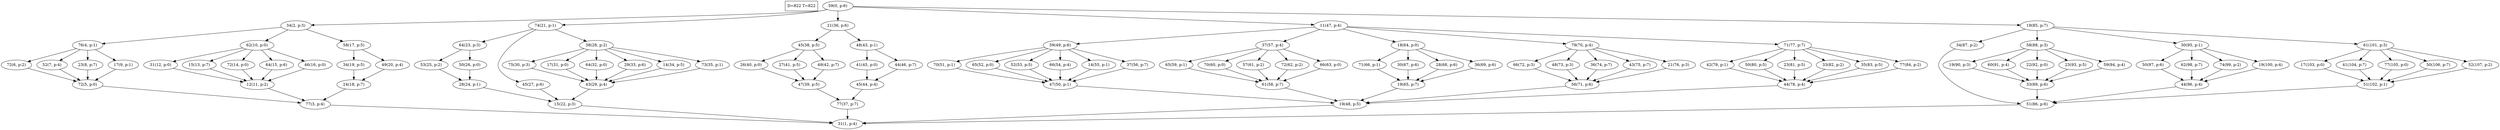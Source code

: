 digraph Task {
i [shape=box, label="D=822 T=822"]; 
0 [label="59(0, p:6)"];
1 [label="31(1, p:4)"];
2 [label="34(2, p:3)"];
3 [label="77(3, p:4)"];
4 [label="76(4, p:1)"];
5 [label="72(5, p:0)"];
6 [label="72(6, p:2)"];
7 [label="52(7, p:4)"];
8 [label="23(8, p:7)"];
9 [label="17(9, p:1)"];
10 [label="62(10, p:0)"];
11 [label="12(11, p:2)"];
12 [label="31(12, p:0)"];
13 [label="15(13, p:7)"];
14 [label="72(14, p:0)"];
15 [label="64(15, p:6)"];
16 [label="46(16, p:0)"];
17 [label="58(17, p:5)"];
18 [label="24(18, p:7)"];
19 [label="34(19, p:5)"];
20 [label="49(20, p:4)"];
21 [label="74(21, p:1)"];
22 [label="15(22, p:3)"];
23 [label="64(23, p:3)"];
24 [label="28(24, p:1)"];
25 [label="53(25, p:2)"];
26 [label="50(26, p:0)"];
27 [label="45(27, p:6)"];
28 [label="38(28, p:2)"];
29 [label="43(29, p:4)"];
30 [label="75(30, p:3)"];
31 [label="17(31, p:0)"];
32 [label="64(32, p:0)"];
33 [label="29(33, p:6)"];
34 [label="14(34, p:5)"];
35 [label="73(35, p:1)"];
36 [label="21(36, p:6)"];
37 [label="77(37, p:7)"];
38 [label="45(38, p:5)"];
39 [label="47(39, p:5)"];
40 [label="26(40, p:0)"];
41 [label="27(41, p:5)"];
42 [label="49(42, p:7)"];
43 [label="48(43, p:1)"];
44 [label="45(44, p:4)"];
45 [label="41(45, p:0)"];
46 [label="44(46, p:7)"];
47 [label="11(47, p:4)"];
48 [label="19(48, p:5)"];
49 [label="59(49, p:6)"];
50 [label="47(50, p:1)"];
51 [label="70(51, p:1)"];
52 [label="65(52, p:0)"];
53 [label="52(53, p:5)"];
54 [label="66(54, p:4)"];
55 [label="14(55, p:1)"];
56 [label="37(56, p:7)"];
57 [label="37(57, p:4)"];
58 [label="61(58, p:7)"];
59 [label="65(59, p:1)"];
60 [label="70(60, p:0)"];
61 [label="57(61, p:2)"];
62 [label="72(62, p:2)"];
63 [label="66(63, p:0)"];
64 [label="18(64, p:0)"];
65 [label="19(65, p:7)"];
66 [label="71(66, p:1)"];
67 [label="30(67, p:6)"];
68 [label="28(68, p:6)"];
69 [label="36(69, p:6)"];
70 [label="79(70, p:4)"];
71 [label="56(71, p:6)"];
72 [label="66(72, p:3)"];
73 [label="48(73, p:3)"];
74 [label="36(74, p:7)"];
75 [label="43(75, p:7)"];
76 [label="21(76, p:3)"];
77 [label="71(77, p:7)"];
78 [label="44(78, p:4)"];
79 [label="42(79, p:1)"];
80 [label="50(80, p:5)"];
81 [label="23(81, p:5)"];
82 [label="33(82, p:2)"];
83 [label="35(83, p:5)"];
84 [label="77(84, p:2)"];
85 [label="19(85, p:7)"];
86 [label="51(86, p:6)"];
87 [label="34(87, p:2)"];
88 [label="58(88, p:3)"];
89 [label="33(89, p:6)"];
90 [label="19(90, p:3)"];
91 [label="60(91, p:4)"];
92 [label="22(92, p:0)"];
93 [label="23(93, p:5)"];
94 [label="59(94, p:4)"];
95 [label="30(95, p:1)"];
96 [label="44(96, p:4)"];
97 [label="50(97, p:6)"];
98 [label="62(98, p:7)"];
99 [label="74(99, p:2)"];
100 [label="19(100, p:4)"];
101 [label="61(101, p:3)"];
102 [label="51(102, p:1)"];
103 [label="17(103, p:0)"];
104 [label="41(104, p:7)"];
105 [label="77(105, p:0)"];
106 [label="50(106, p:7)"];
107 [label="52(107, p:2)"];
0 -> 2;
0 -> 21;
0 -> 36;
0 -> 47;
0 -> 85;
2 -> 4;
2 -> 10;
2 -> 17;
3 -> 1;
4 -> 6;
4 -> 7;
4 -> 8;
4 -> 9;
5 -> 3;
6 -> 5;
7 -> 5;
8 -> 5;
9 -> 5;
10 -> 12;
10 -> 13;
10 -> 14;
10 -> 15;
10 -> 16;
11 -> 3;
12 -> 11;
13 -> 11;
14 -> 11;
15 -> 11;
16 -> 11;
17 -> 19;
17 -> 20;
18 -> 3;
19 -> 18;
20 -> 18;
21 -> 23;
21 -> 27;
21 -> 28;
22 -> 1;
23 -> 25;
23 -> 26;
24 -> 22;
25 -> 24;
26 -> 24;
27 -> 22;
28 -> 30;
28 -> 31;
28 -> 32;
28 -> 33;
28 -> 34;
28 -> 35;
29 -> 22;
30 -> 29;
31 -> 29;
32 -> 29;
33 -> 29;
34 -> 29;
35 -> 29;
36 -> 38;
36 -> 43;
37 -> 1;
38 -> 40;
38 -> 41;
38 -> 42;
39 -> 37;
40 -> 39;
41 -> 39;
42 -> 39;
43 -> 45;
43 -> 46;
44 -> 37;
45 -> 44;
46 -> 44;
47 -> 49;
47 -> 57;
47 -> 64;
47 -> 70;
47 -> 77;
48 -> 1;
49 -> 51;
49 -> 52;
49 -> 53;
49 -> 54;
49 -> 55;
49 -> 56;
50 -> 48;
51 -> 50;
52 -> 50;
53 -> 50;
54 -> 50;
55 -> 50;
56 -> 50;
57 -> 59;
57 -> 60;
57 -> 61;
57 -> 62;
57 -> 63;
58 -> 48;
59 -> 58;
60 -> 58;
61 -> 58;
62 -> 58;
63 -> 58;
64 -> 66;
64 -> 67;
64 -> 68;
64 -> 69;
65 -> 48;
66 -> 65;
67 -> 65;
68 -> 65;
69 -> 65;
70 -> 72;
70 -> 73;
70 -> 74;
70 -> 75;
70 -> 76;
71 -> 48;
72 -> 71;
73 -> 71;
74 -> 71;
75 -> 71;
76 -> 71;
77 -> 79;
77 -> 80;
77 -> 81;
77 -> 82;
77 -> 83;
77 -> 84;
78 -> 48;
79 -> 78;
80 -> 78;
81 -> 78;
82 -> 78;
83 -> 78;
84 -> 78;
85 -> 87;
85 -> 88;
85 -> 95;
85 -> 101;
86 -> 1;
87 -> 86;
88 -> 90;
88 -> 91;
88 -> 92;
88 -> 93;
88 -> 94;
89 -> 86;
90 -> 89;
91 -> 89;
92 -> 89;
93 -> 89;
94 -> 89;
95 -> 97;
95 -> 98;
95 -> 99;
95 -> 100;
96 -> 86;
97 -> 96;
98 -> 96;
99 -> 96;
100 -> 96;
101 -> 103;
101 -> 104;
101 -> 105;
101 -> 106;
101 -> 107;
102 -> 86;
103 -> 102;
104 -> 102;
105 -> 102;
106 -> 102;
107 -> 102;
}